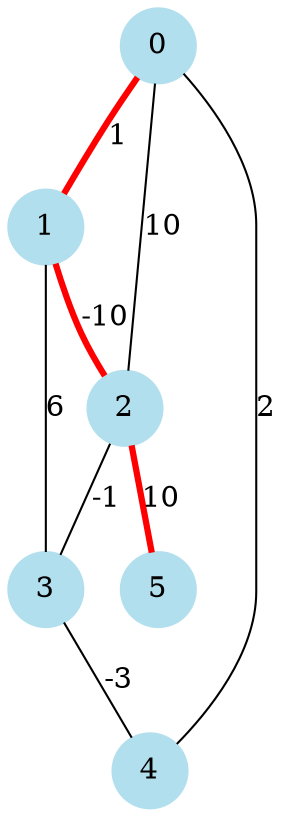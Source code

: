 graph G {
	node [color=lightblue2 shape=circle style=filled]
	0 [label=0]
	1 [label=1]
	2 [label=2]
	3 [label=3]
	4 [label=4]
	5 [label=5]
	0 -- 1 [label=1, color=red, penwidth=3]
	0 -- 2 [label=10]
	0 -- 4 [label=2]
	1 -- 2 [label=-10, color=red, penwidth=3]
	1 -- 3 [label=6]
	2 -- 3 [label=-1]
	2 -- 5 [label=10, color=red, penwidth=3]
	3 -- 4 [label=-3]
}

